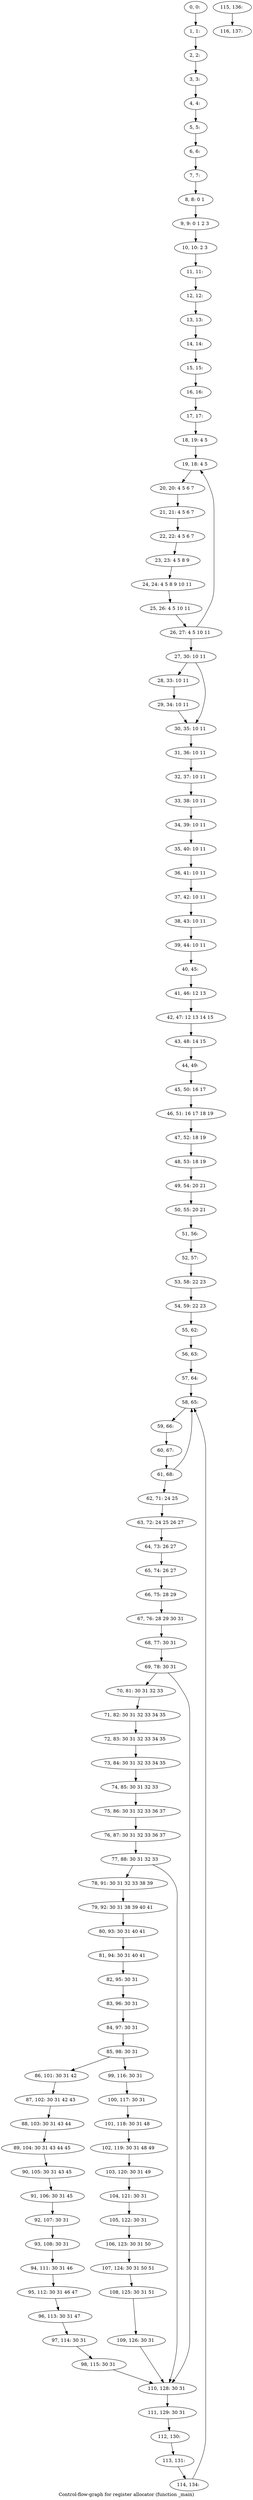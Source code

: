 digraph G {
graph [label="Control-flow-graph for register allocator (function _main)"]
0[label="0, 0: "];
1[label="1, 1: "];
2[label="2, 2: "];
3[label="3, 3: "];
4[label="4, 4: "];
5[label="5, 5: "];
6[label="6, 6: "];
7[label="7, 7: "];
8[label="8, 8: 0 1 "];
9[label="9, 9: 0 1 2 3 "];
10[label="10, 10: 2 3 "];
11[label="11, 11: "];
12[label="12, 12: "];
13[label="13, 13: "];
14[label="14, 14: "];
15[label="15, 15: "];
16[label="16, 16: "];
17[label="17, 17: "];
18[label="18, 19: 4 5 "];
19[label="19, 18: 4 5 "];
20[label="20, 20: 4 5 6 7 "];
21[label="21, 21: 4 5 6 7 "];
22[label="22, 22: 4 5 6 7 "];
23[label="23, 23: 4 5 8 9 "];
24[label="24, 24: 4 5 8 9 10 11 "];
25[label="25, 26: 4 5 10 11 "];
26[label="26, 27: 4 5 10 11 "];
27[label="27, 30: 10 11 "];
28[label="28, 33: 10 11 "];
29[label="29, 34: 10 11 "];
30[label="30, 35: 10 11 "];
31[label="31, 36: 10 11 "];
32[label="32, 37: 10 11 "];
33[label="33, 38: 10 11 "];
34[label="34, 39: 10 11 "];
35[label="35, 40: 10 11 "];
36[label="36, 41: 10 11 "];
37[label="37, 42: 10 11 "];
38[label="38, 43: 10 11 "];
39[label="39, 44: 10 11 "];
40[label="40, 45: "];
41[label="41, 46: 12 13 "];
42[label="42, 47: 12 13 14 15 "];
43[label="43, 48: 14 15 "];
44[label="44, 49: "];
45[label="45, 50: 16 17 "];
46[label="46, 51: 16 17 18 19 "];
47[label="47, 52: 18 19 "];
48[label="48, 53: 18 19 "];
49[label="49, 54: 20 21 "];
50[label="50, 55: 20 21 "];
51[label="51, 56: "];
52[label="52, 57: "];
53[label="53, 58: 22 23 "];
54[label="54, 59: 22 23 "];
55[label="55, 62: "];
56[label="56, 63: "];
57[label="57, 64: "];
58[label="58, 65: "];
59[label="59, 66: "];
60[label="60, 67: "];
61[label="61, 68: "];
62[label="62, 71: 24 25 "];
63[label="63, 72: 24 25 26 27 "];
64[label="64, 73: 26 27 "];
65[label="65, 74: 26 27 "];
66[label="66, 75: 28 29 "];
67[label="67, 76: 28 29 30 31 "];
68[label="68, 77: 30 31 "];
69[label="69, 78: 30 31 "];
70[label="70, 81: 30 31 32 33 "];
71[label="71, 82: 30 31 32 33 34 35 "];
72[label="72, 83: 30 31 32 33 34 35 "];
73[label="73, 84: 30 31 32 33 34 35 "];
74[label="74, 85: 30 31 32 33 "];
75[label="75, 86: 30 31 32 33 36 37 "];
76[label="76, 87: 30 31 32 33 36 37 "];
77[label="77, 88: 30 31 32 33 "];
78[label="78, 91: 30 31 32 33 38 39 "];
79[label="79, 92: 30 31 38 39 40 41 "];
80[label="80, 93: 30 31 40 41 "];
81[label="81, 94: 30 31 40 41 "];
82[label="82, 95: 30 31 "];
83[label="83, 96: 30 31 "];
84[label="84, 97: 30 31 "];
85[label="85, 98: 30 31 "];
86[label="86, 101: 30 31 42 "];
87[label="87, 102: 30 31 42 43 "];
88[label="88, 103: 30 31 43 44 "];
89[label="89, 104: 30 31 43 44 45 "];
90[label="90, 105: 30 31 43 45 "];
91[label="91, 106: 30 31 45 "];
92[label="92, 107: 30 31 "];
93[label="93, 108: 30 31 "];
94[label="94, 111: 30 31 46 "];
95[label="95, 112: 30 31 46 47 "];
96[label="96, 113: 30 31 47 "];
97[label="97, 114: 30 31 "];
98[label="98, 115: 30 31 "];
99[label="99, 116: 30 31 "];
100[label="100, 117: 30 31 "];
101[label="101, 118: 30 31 48 "];
102[label="102, 119: 30 31 48 49 "];
103[label="103, 120: 30 31 49 "];
104[label="104, 121: 30 31 "];
105[label="105, 122: 30 31 "];
106[label="106, 123: 30 31 50 "];
107[label="107, 124: 30 31 50 51 "];
108[label="108, 125: 30 31 51 "];
109[label="109, 126: 30 31 "];
110[label="110, 128: 30 31 "];
111[label="111, 129: 30 31 "];
112[label="112, 130: "];
113[label="113, 131: "];
114[label="114, 134: "];
115[label="115, 136: "];
116[label="116, 137: "];
0->1 ;
1->2 ;
2->3 ;
3->4 ;
4->5 ;
5->6 ;
6->7 ;
7->8 ;
8->9 ;
9->10 ;
10->11 ;
11->12 ;
12->13 ;
13->14 ;
14->15 ;
15->16 ;
16->17 ;
17->18 ;
18->19 ;
19->20 ;
20->21 ;
21->22 ;
22->23 ;
23->24 ;
24->25 ;
25->26 ;
26->27 ;
26->19 ;
27->28 ;
27->30 ;
28->29 ;
29->30 ;
30->31 ;
31->32 ;
32->33 ;
33->34 ;
34->35 ;
35->36 ;
36->37 ;
37->38 ;
38->39 ;
39->40 ;
40->41 ;
41->42 ;
42->43 ;
43->44 ;
44->45 ;
45->46 ;
46->47 ;
47->48 ;
48->49 ;
49->50 ;
50->51 ;
51->52 ;
52->53 ;
53->54 ;
54->55 ;
55->56 ;
56->57 ;
57->58 ;
58->59 ;
59->60 ;
60->61 ;
61->62 ;
61->58 ;
62->63 ;
63->64 ;
64->65 ;
65->66 ;
66->67 ;
67->68 ;
68->69 ;
69->70 ;
69->110 ;
70->71 ;
71->72 ;
72->73 ;
73->74 ;
74->75 ;
75->76 ;
76->77 ;
77->78 ;
77->110 ;
78->79 ;
79->80 ;
80->81 ;
81->82 ;
82->83 ;
83->84 ;
84->85 ;
85->86 ;
85->99 ;
86->87 ;
87->88 ;
88->89 ;
89->90 ;
90->91 ;
91->92 ;
92->93 ;
93->94 ;
94->95 ;
95->96 ;
96->97 ;
97->98 ;
98->110 ;
99->100 ;
100->101 ;
101->102 ;
102->103 ;
103->104 ;
104->105 ;
105->106 ;
106->107 ;
107->108 ;
108->109 ;
109->110 ;
110->111 ;
111->112 ;
112->113 ;
113->114 ;
114->58 ;
115->116 ;
}
